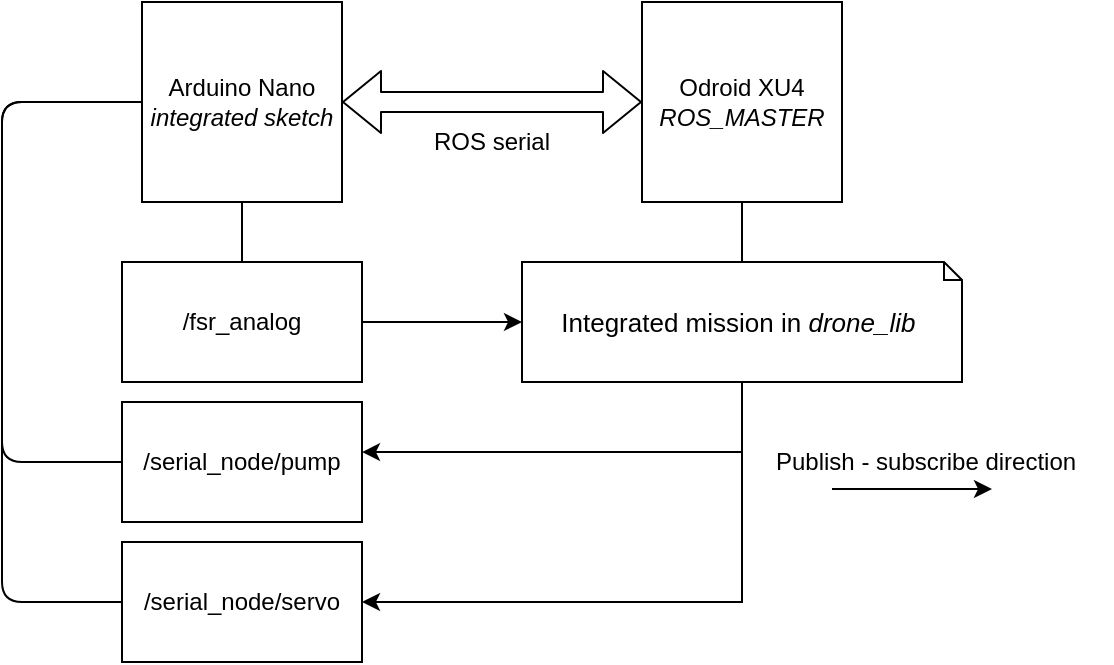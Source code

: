 <mxfile version="10.7.7" type="github"><diagram id="MGbTbTreMT99DKyeoEV7" name="Page-1"><mxGraphModel dx="840" dy="404" grid="1" gridSize="10" guides="1" tooltips="1" connect="1" arrows="1" fold="1" page="1" pageScale="1" pageWidth="827" pageHeight="1169" math="0" shadow="0"><root><mxCell id="0"/><mxCell id="1" parent="0"/><mxCell id="84_b00n1L-AjDyetXVfw-1" value="Arduino Nano&lt;br&gt;&lt;i&gt;integrated sketch&lt;/i&gt;" style="whiteSpace=wrap;html=1;aspect=fixed;" parent="1" vertex="1"><mxGeometry x="130" y="170" width="100" height="100" as="geometry"/></mxCell><mxCell id="84_b00n1L-AjDyetXVfw-10" style="edgeStyle=orthogonalEdgeStyle;rounded=0;orthogonalLoop=1;jettySize=auto;html=1;" parent="1" source="84_b00n1L-AjDyetXVfw-2" edge="1"><mxGeometry relative="1" as="geometry"><mxPoint x="430" y="310" as="targetPoint"/></mxGeometry></mxCell><mxCell id="84_b00n1L-AjDyetXVfw-2" value="Odroid XU4&lt;br&gt;&lt;i&gt;ROS_MASTER&lt;/i&gt;&lt;br&gt;" style="whiteSpace=wrap;html=1;aspect=fixed;" parent="1" vertex="1"><mxGeometry x="380" y="170" width="100" height="100" as="geometry"/></mxCell><mxCell id="84_b00n1L-AjDyetXVfw-4" value="ROS serial&lt;br&gt;" style="text;html=1;strokeColor=none;fillColor=none;align=center;verticalAlign=middle;whiteSpace=wrap;rounded=0;" parent="1" vertex="1"><mxGeometry x="265" y="230" width="80" height="20" as="geometry"/></mxCell><mxCell id="84_b00n1L-AjDyetXVfw-18" style="edgeStyle=orthogonalEdgeStyle;rounded=0;orthogonalLoop=1;jettySize=auto;html=1;entryX=1;entryY=0.417;entryDx=0;entryDy=0;entryPerimeter=0;" parent="1" source="84_b00n1L-AjDyetXVfw-11" target="84_b00n1L-AjDyetXVfw-15" edge="1"><mxGeometry relative="1" as="geometry"><mxPoint x="250" y="395" as="targetPoint"/><Array as="points"><mxPoint x="430" y="395"/></Array></mxGeometry></mxCell><mxCell id="84_b00n1L-AjDyetXVfw-19" style="edgeStyle=orthogonalEdgeStyle;rounded=0;orthogonalLoop=1;jettySize=auto;html=1;entryX=1;entryY=0.5;entryDx=0;entryDy=0;" parent="1" source="84_b00n1L-AjDyetXVfw-11" target="84_b00n1L-AjDyetXVfw-16" edge="1"><mxGeometry relative="1" as="geometry"><mxPoint x="340" y="470" as="targetPoint"/><Array as="points"><mxPoint x="430" y="470"/></Array></mxGeometry></mxCell><mxCell id="84_b00n1L-AjDyetXVfw-11" value="&lt;font style=&quot;font-size: 13px&quot;&gt;Integrated mission in &lt;i&gt;drone_lib&lt;/i&gt;&amp;nbsp;&lt;/font&gt;&lt;br style=&quot;font-size: 13px&quot;&gt;" style="shape=note;strokeWidth=1;fontSize=14;size=9;whiteSpace=wrap;html=1;" parent="1" vertex="1"><mxGeometry x="320" y="300" width="220" height="60" as="geometry"/></mxCell><mxCell id="84_b00n1L-AjDyetXVfw-17" style="edgeStyle=orthogonalEdgeStyle;rounded=0;orthogonalLoop=1;jettySize=auto;html=1;exitX=1;exitY=0.5;exitDx=0;exitDy=0;entryX=0;entryY=0.5;entryDx=0;entryDy=0;entryPerimeter=0;" parent="1" source="84_b00n1L-AjDyetXVfw-14" target="84_b00n1L-AjDyetXVfw-11" edge="1"><mxGeometry relative="1" as="geometry"/></mxCell><mxCell id="84_b00n1L-AjDyetXVfw-14" value="/fsr_analog" style="rounded=0;whiteSpace=wrap;html=1;" parent="1" vertex="1"><mxGeometry x="120" y="300" width="120" height="60" as="geometry"/></mxCell><mxCell id="84_b00n1L-AjDyetXVfw-15" value="/serial_node/pump&lt;br&gt;" style="rounded=0;whiteSpace=wrap;html=1;" parent="1" vertex="1"><mxGeometry x="120" y="370" width="120" height="60" as="geometry"/></mxCell><mxCell id="84_b00n1L-AjDyetXVfw-16" value="/serial_node/servo&lt;br&gt;" style="rounded=0;whiteSpace=wrap;html=1;" parent="1" vertex="1"><mxGeometry x="120" y="440" width="120" height="60" as="geometry"/></mxCell><mxCell id="84_b00n1L-AjDyetXVfw-20" value="" style="endArrow=classic;html=1;" parent="1" edge="1"><mxGeometry width="50" height="50" relative="1" as="geometry"><mxPoint x="475" y="413.5" as="sourcePoint"/><mxPoint x="555" y="413.5" as="targetPoint"/></mxGeometry></mxCell><mxCell id="84_b00n1L-AjDyetXVfw-21" value="Publish - subscribe direction&lt;br&gt;" style="text;html=1;resizable=0;points=[];autosize=1;align=left;verticalAlign=top;spacingTop=-4;" parent="1" vertex="1"><mxGeometry x="445" y="390" width="170" height="20" as="geometry"/></mxCell><mxCell id="84_b00n1L-AjDyetXVfw-25" value="" style="endArrow=none;html=1;exitX=0.5;exitY=0;exitDx=0;exitDy=0;" parent="1" source="84_b00n1L-AjDyetXVfw-14" edge="1"><mxGeometry width="50" height="50" relative="1" as="geometry"><mxPoint x="130" y="320" as="sourcePoint"/><mxPoint x="180" y="270" as="targetPoint"/></mxGeometry></mxCell><mxCell id="84_b00n1L-AjDyetXVfw-26" value="" style="endArrow=none;html=1;entryX=0;entryY=0.5;entryDx=0;entryDy=0;exitX=0;exitY=0.5;exitDx=0;exitDy=0;" parent="1" source="84_b00n1L-AjDyetXVfw-15" target="84_b00n1L-AjDyetXVfw-1" edge="1"><mxGeometry width="50" height="50" relative="1" as="geometry"><mxPoint x="50" y="360" as="sourcePoint"/><mxPoint x="100" y="205" as="targetPoint"/><Array as="points"><mxPoint x="60" y="400"/><mxPoint x="60" y="330"/><mxPoint x="60" y="220"/></Array></mxGeometry></mxCell><mxCell id="84_b00n1L-AjDyetXVfw-28" value="" style="endArrow=none;html=1;entryX=0;entryY=0.5;entryDx=0;entryDy=0;exitX=0;exitY=0.5;exitDx=0;exitDy=0;" parent="1" source="84_b00n1L-AjDyetXVfw-16" edge="1"><mxGeometry width="50" height="50" relative="1" as="geometry"><mxPoint x="120" y="400" as="sourcePoint"/><mxPoint x="130" y="220" as="targetPoint"/><Array as="points"><mxPoint x="60" y="470"/><mxPoint x="60" y="330"/><mxPoint x="60" y="220"/></Array></mxGeometry></mxCell><mxCell id="GrJDONiR-hZjUjDhdFTU-1" value="" style="shape=flexArrow;endArrow=classic;startArrow=classic;html=1;exitX=1;exitY=0.5;exitDx=0;exitDy=0;entryX=0;entryY=0.5;entryDx=0;entryDy=0;" edge="1" parent="1" source="84_b00n1L-AjDyetXVfw-1" target="84_b00n1L-AjDyetXVfw-2"><mxGeometry width="50" height="50" relative="1" as="geometry"><mxPoint x="280" y="220" as="sourcePoint"/><mxPoint x="350" y="220" as="targetPoint"/></mxGeometry></mxCell></root></mxGraphModel></diagram></mxfile>